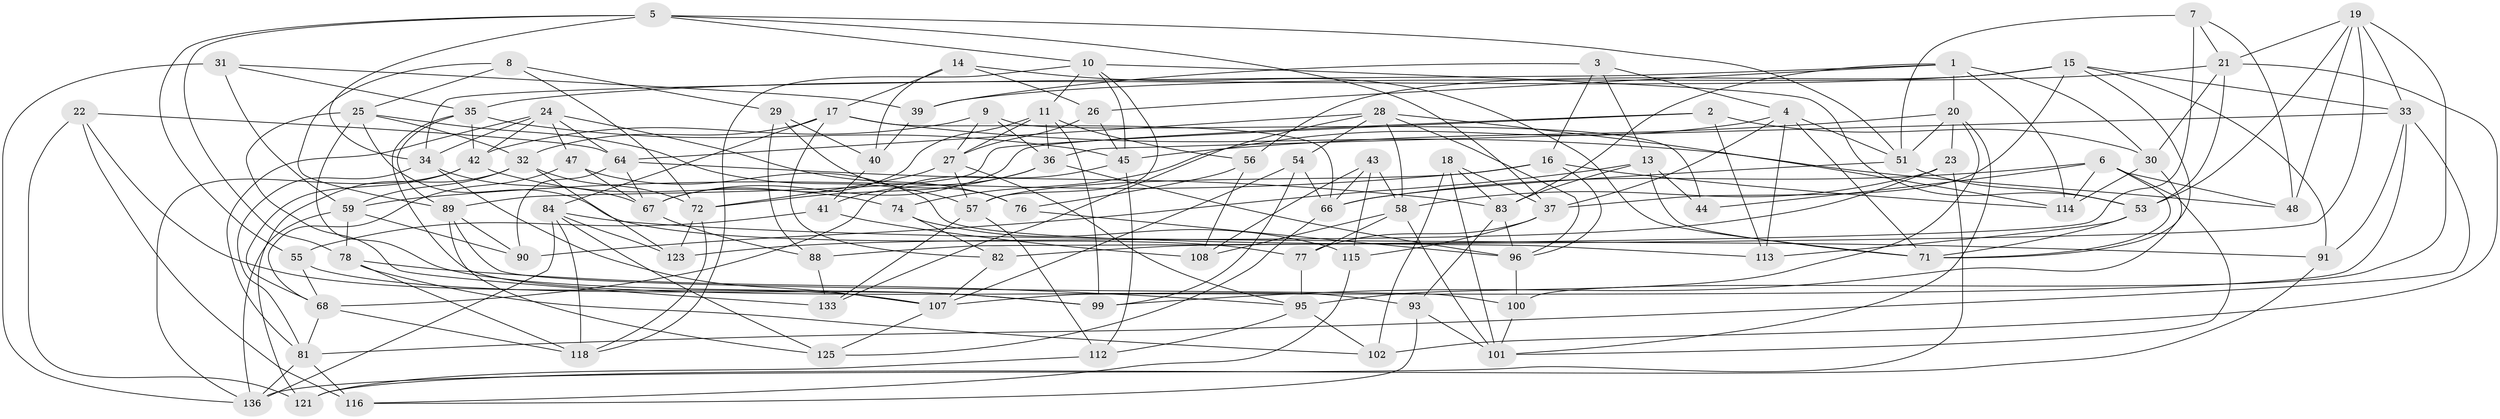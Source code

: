 // Generated by graph-tools (version 1.1) at 2025/24/03/03/25 07:24:30]
// undirected, 91 vertices, 228 edges
graph export_dot {
graph [start="1"]
  node [color=gray90,style=filled];
  1 [super="+12"];
  2;
  3;
  4 [super="+60"];
  5 [super="+80"];
  6 [super="+49"];
  7;
  8;
  9;
  10 [super="+38"];
  11 [super="+97"];
  13 [super="+65"];
  14;
  15 [super="+86"];
  16 [super="+69"];
  17 [super="+61"];
  18;
  19 [super="+132"];
  20 [super="+63"];
  21 [super="+70"];
  22;
  23;
  24 [super="+137"];
  25 [super="+73"];
  26;
  27 [super="+94"];
  28 [super="+75"];
  29;
  30 [super="+52"];
  31;
  32 [super="+62"];
  33 [super="+135"];
  34 [super="+50"];
  35 [super="+120"];
  36 [super="+134"];
  37 [super="+119"];
  39;
  40;
  41;
  42 [super="+139"];
  43;
  44;
  45 [super="+46"];
  47;
  48;
  51 [super="+122"];
  53 [super="+131"];
  54;
  55;
  56;
  57 [super="+126"];
  58 [super="+92"];
  59 [super="+129"];
  64 [super="+85"];
  66 [super="+98"];
  67 [super="+109"];
  68 [super="+141"];
  71 [super="+124"];
  72 [super="+111"];
  74;
  76;
  77;
  78 [super="+79"];
  81 [super="+87"];
  82;
  83 [super="+103"];
  84 [super="+138"];
  88;
  89 [super="+106"];
  90;
  91;
  93;
  95 [super="+104"];
  96 [super="+110"];
  99 [super="+105"];
  100;
  101 [super="+117"];
  102;
  107 [super="+130"];
  108;
  112;
  113;
  114 [super="+128"];
  115;
  116;
  118 [super="+127"];
  121;
  123;
  125;
  133;
  136 [super="+140"];
  1 -- 20;
  1 -- 26;
  1 -- 114;
  1 -- 83;
  1 -- 30;
  1 -- 34;
  2 -- 113;
  2 -- 89;
  2 -- 30;
  2 -- 67;
  3 -- 39;
  3 -- 16;
  3 -- 4;
  3 -- 13;
  4 -- 74;
  4 -- 37;
  4 -- 113;
  4 -- 71;
  4 -- 51;
  5 -- 55;
  5 -- 37;
  5 -- 34;
  5 -- 78;
  5 -- 51;
  5 -- 10;
  6 -- 101;
  6 -- 44;
  6 -- 71;
  6 -- 48;
  6 -- 114;
  6 -- 66;
  7 -- 48;
  7 -- 82;
  7 -- 51;
  7 -- 21;
  8 -- 29;
  8 -- 89;
  8 -- 25;
  8 -- 72;
  9 -- 27;
  9 -- 42;
  9 -- 44;
  9 -- 36;
  10 -- 118;
  10 -- 57;
  10 -- 11;
  10 -- 53;
  10 -- 45;
  11 -- 56;
  11 -- 27;
  11 -- 36;
  11 -- 67;
  11 -- 99;
  13 -- 44 [weight=2];
  13 -- 90;
  13 -- 71;
  13 -- 83;
  14 -- 40;
  14 -- 26;
  14 -- 17;
  14 -- 71;
  15 -- 37;
  15 -- 33;
  15 -- 35;
  15 -- 56;
  15 -- 91;
  15 -- 71;
  16 -- 114 [weight=2];
  16 -- 96;
  16 -- 57;
  16 -- 59;
  17 -- 82;
  17 -- 48;
  17 -- 66;
  17 -- 84;
  17 -- 32;
  18 -- 83;
  18 -- 102;
  18 -- 101;
  18 -- 37;
  19 -- 100;
  19 -- 88;
  19 -- 33;
  19 -- 48;
  19 -- 53;
  19 -- 21;
  20 -- 51;
  20 -- 95;
  20 -- 101;
  20 -- 45;
  20 -- 23;
  21 -- 53;
  21 -- 30;
  21 -- 39;
  21 -- 102;
  22 -- 121;
  22 -- 116;
  22 -- 64;
  22 -- 107;
  23 -- 123;
  23 -- 136;
  23 -- 58;
  24 -- 81;
  24 -- 47;
  24 -- 42;
  24 -- 64;
  24 -- 76;
  24 -- 34;
  25 -- 57;
  25 -- 133;
  25 -- 32;
  25 -- 99;
  25 -- 77;
  26 -- 45;
  26 -- 27;
  27 -- 57;
  27 -- 72;
  27 -- 95;
  28 -- 133;
  28 -- 64;
  28 -- 58;
  28 -- 96;
  28 -- 114;
  28 -- 54;
  29 -- 40;
  29 -- 76;
  29 -- 88;
  30 -- 99 [weight=2];
  30 -- 114;
  31 -- 39;
  31 -- 59;
  31 -- 136;
  31 -- 35;
  32 -- 123;
  32 -- 59;
  32 -- 72;
  32 -- 121;
  33 -- 36;
  33 -- 107;
  33 -- 81;
  33 -- 91;
  34 -- 107;
  34 -- 81;
  34 -- 67;
  35 -- 93;
  35 -- 45;
  35 -- 89;
  35 -- 42;
  36 -- 41;
  36 -- 72;
  36 -- 96;
  37 -- 115;
  37 -- 77;
  39 -- 40;
  40 -- 41;
  41 -- 108;
  41 -- 55;
  42 -- 136;
  42 -- 68;
  42 -- 74;
  43 -- 115;
  43 -- 108;
  43 -- 58;
  43 -- 66;
  45 -- 112;
  45 -- 68;
  47 -- 67;
  47 -- 68;
  47 -- 113;
  51 -- 53;
  51 -- 66;
  53 -- 113;
  53 -- 71;
  54 -- 107;
  54 -- 99;
  54 -- 66;
  55 -- 68;
  55 -- 99;
  56 -- 108;
  56 -- 76;
  57 -- 133;
  57 -- 112;
  58 -- 108;
  58 -- 77;
  58 -- 101;
  59 -- 136;
  59 -- 90;
  59 -- 78;
  64 -- 83;
  64 -- 90;
  64 -- 67;
  66 -- 125;
  67 -- 88;
  68 -- 81;
  68 -- 118;
  72 -- 123;
  72 -- 118;
  74 -- 82;
  74 -- 115;
  76 -- 96;
  77 -- 95;
  78 -- 102;
  78 -- 118 [weight=2];
  78 -- 95;
  81 -- 136;
  81 -- 116;
  82 -- 107;
  83 -- 96;
  83 -- 93;
  84 -- 136;
  84 -- 125;
  84 -- 91;
  84 -- 123;
  84 -- 118;
  88 -- 133;
  89 -- 90;
  89 -- 100;
  89 -- 125;
  91 -- 121;
  93 -- 116;
  93 -- 101;
  95 -- 112;
  95 -- 102;
  96 -- 100;
  100 -- 101;
  107 -- 125;
  112 -- 121;
  115 -- 116;
}
